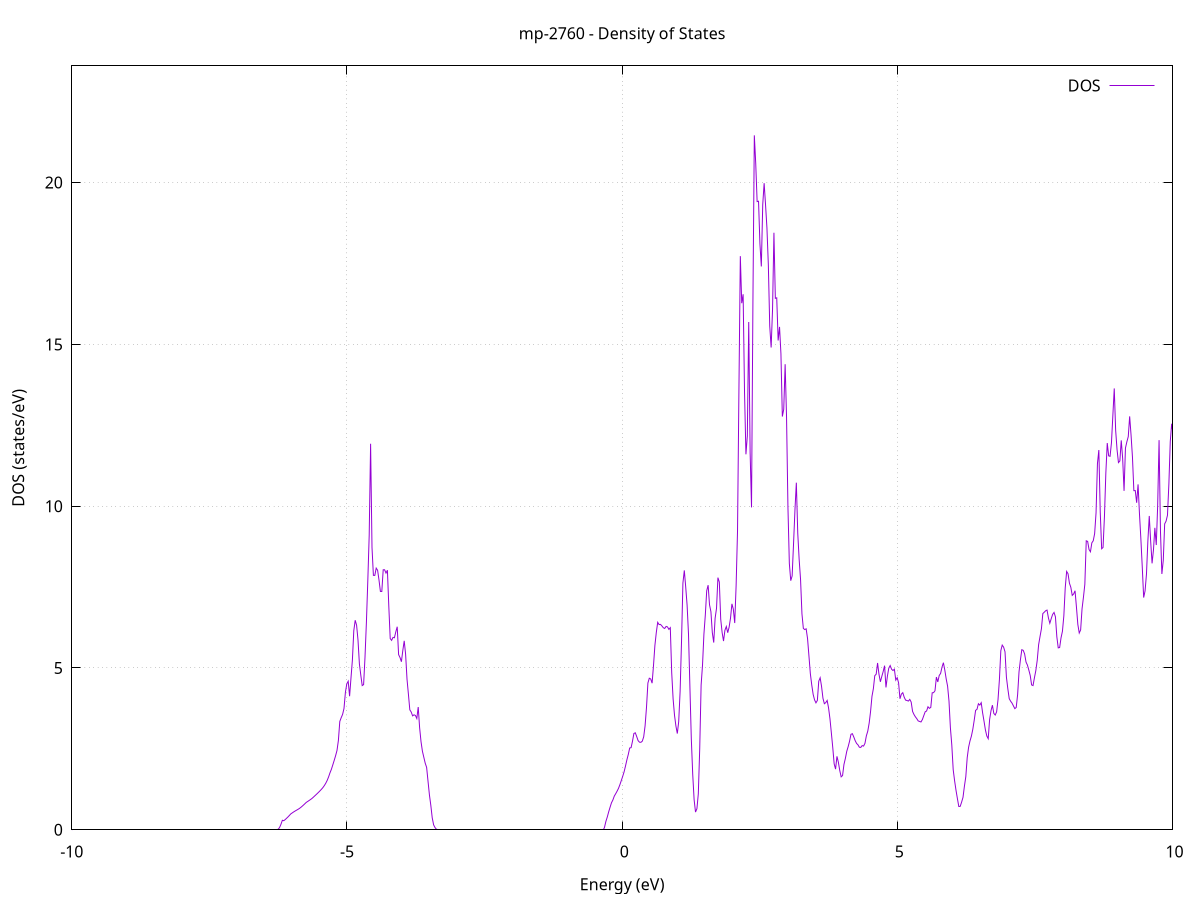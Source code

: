 set title 'mp-2760 - Density of States'
set xlabel 'Energy (eV)'
set ylabel 'DOS (states/eV)'
set grid
set xrange [-10:10]
set yrange [0:23.607]
set xzeroaxis lt -1
set terminal png size 800,600
set output 'mp-2760_dos_gnuplot.png'
plot '-' using 1:2 with lines title 'DOS'
-27.701800 0.000000
-27.676400 0.000000
-27.650900 0.000000
-27.625500 0.000000
-27.600000 0.000000
-27.574600 0.000000
-27.549100 0.000000
-27.523700 0.000000
-27.498200 0.000000
-27.472800 0.000000
-27.447300 0.000000
-27.421900 0.000000
-27.396500 0.000000
-27.371000 0.000000
-27.345600 0.000000
-27.320100 0.000000
-27.294700 0.000000
-27.269200 0.000000
-27.243800 0.000000
-27.218300 0.000000
-27.192900 0.000000
-27.167400 0.000000
-27.142000 0.000000
-27.116500 0.000000
-27.091100 0.000000
-27.065600 0.000000
-27.040200 0.000000
-27.014700 0.000000
-26.989300 0.000000
-26.963900 0.000000
-26.938400 0.000000
-26.913000 0.000000
-26.887500 0.000000
-26.862100 0.000000
-26.836600 0.000000
-26.811200 0.000000
-26.785700 0.000000
-26.760300 0.000000
-26.734800 0.000000
-26.709400 0.000000
-26.683900 0.000000
-26.658500 0.000000
-26.633000 0.000000
-26.607600 0.000000
-26.582200 0.000000
-26.556700 0.000000
-26.531300 0.000000
-26.505800 0.000000
-26.480400 0.000000
-26.454900 0.000000
-26.429500 0.000000
-26.404000 0.000000
-26.378600 0.000000
-26.353100 0.000000
-26.327700 0.000000
-26.302200 0.000000
-26.276800 0.000000
-26.251300 0.000000
-26.225900 0.000000
-26.200400 0.000000
-26.175000 0.000000
-26.149600 0.000000
-26.124100 0.000000
-26.098700 0.000000
-26.073200 0.000000
-26.047800 0.000000
-26.022300 0.000000
-25.996900 0.000000
-25.971400 0.000000
-25.946000 0.000000
-25.920500 0.000000
-25.895100 0.000000
-25.869600 0.000000
-25.844200 0.000000
-25.818700 0.000000
-25.793300 0.000000
-25.767900 0.000000
-25.742400 0.000000
-25.717000 0.000000
-25.691500 0.000000
-25.666100 0.000000
-25.640600 0.000000
-25.615200 0.000000
-25.589700 0.000000
-25.564300 0.000000
-25.538800 0.000000
-25.513400 0.000000
-25.487900 0.000000
-25.462500 0.000000
-25.437000 0.000000
-25.411600 0.000000
-25.386100 0.592600
-25.360700 13.081700
-25.335300 18.534200
-25.309800 19.744800
-25.284400 26.509200
-25.258900 34.080200
-25.233500 61.873600
-25.208000 48.232500
-25.182600 39.553000
-25.157100 41.234100
-25.131700 37.812500
-25.106200 26.792400
-25.080800 11.986800
-25.055300 20.081600
-25.029900 24.905700
-25.004400 29.471300
-24.979000 28.816400
-24.953600 38.372300
-24.928100 44.942100
-24.902700 43.284700
-24.877200 48.694600
-24.851800 53.484700
-24.826300 63.609900
-24.800900 58.044200
-24.775400 34.592100
-24.750000 75.172000
-24.724500 58.781400
-24.699100 71.291400
-24.673600 90.770300
-24.648200 95.985700
-24.622700 66.359900
-24.597300 56.969200
-24.571800 34.829100
-24.546400 14.250600
-24.521000 0.000000
-24.495500 0.000000
-24.470100 0.000000
-24.444600 0.000000
-24.419200 0.000000
-24.393700 0.000000
-24.368300 0.000000
-24.342800 0.000000
-24.317400 0.000000
-24.291900 0.000000
-24.266500 0.000000
-24.241000 0.000000
-24.215600 0.000000
-24.190100 0.000000
-24.164700 0.000000
-24.139300 0.000000
-24.113800 0.000000
-24.088400 0.000000
-24.062900 0.000000
-24.037500 0.000000
-24.012000 0.000000
-23.986600 0.000000
-23.961100 0.000000
-23.935700 0.000000
-23.910200 0.000000
-23.884800 0.000000
-23.859300 0.000000
-23.833900 0.000000
-23.808400 0.000000
-23.783000 0.000000
-23.757500 0.000000
-23.732100 0.000000
-23.706700 0.000000
-23.681200 0.000000
-23.655800 0.000000
-23.630300 0.000000
-23.604900 0.000000
-23.579400 0.000000
-23.554000 0.000000
-23.528500 0.000000
-23.503100 0.000000
-23.477600 0.000000
-23.452200 0.000000
-23.426700 0.000000
-23.401300 0.000000
-23.375800 0.000000
-23.350400 0.000000
-23.325000 0.000000
-23.299500 0.000000
-23.274100 0.000000
-23.248600 0.000000
-23.223200 0.000000
-23.197700 0.000000
-23.172300 0.000000
-23.146800 0.000000
-23.121400 0.000000
-23.095900 0.000000
-23.070500 0.000000
-23.045000 0.000000
-23.019600 0.000000
-22.994100 0.000000
-22.968700 0.000000
-22.943200 0.000000
-22.917800 0.000000
-22.892400 0.000000
-22.866900 0.000000
-22.841500 0.000000
-22.816000 0.000000
-22.790600 0.000000
-22.765100 0.000000
-22.739700 0.000000
-22.714200 0.000000
-22.688800 0.000000
-22.663300 0.000000
-22.637900 0.000000
-22.612400 0.000000
-22.587000 0.000000
-22.561500 0.000000
-22.536100 0.000000
-22.510700 0.000000
-22.485200 0.000000
-22.459800 0.000000
-22.434300 0.000000
-22.408900 0.000000
-22.383400 0.000000
-22.358000 0.000000
-22.332500 0.000000
-22.307100 0.000000
-22.281600 0.000000
-22.256200 0.000000
-22.230700 0.000000
-22.205300 0.000000
-22.179800 0.000000
-22.154400 0.000000
-22.128900 0.000000
-22.103500 0.000000
-22.078100 0.000000
-22.052600 0.000000
-22.027200 0.000000
-22.001700 0.000000
-21.976300 0.000000
-21.950800 0.000000
-21.925400 0.000000
-21.899900 0.000000
-21.874500 0.000000
-21.849000 0.000000
-21.823600 0.000000
-21.798100 0.000000
-21.772700 0.000000
-21.747200 0.000000
-21.721800 0.000000
-21.696400 0.000000
-21.670900 0.000000
-21.645500 0.000000
-21.620000 0.000000
-21.594600 0.000000
-21.569100 0.000000
-21.543700 0.000000
-21.518200 0.000000
-21.492800 0.000000
-21.467300 0.000000
-21.441900 0.000000
-21.416400 0.000000
-21.391000 0.000000
-21.365500 0.000000
-21.340100 0.000000
-21.314600 0.000000
-21.289200 0.000000
-21.263800 0.000000
-21.238300 0.000000
-21.212900 0.000000
-21.187400 0.000000
-21.162000 0.000000
-21.136500 0.000000
-21.111100 0.000000
-21.085600 0.000000
-21.060200 0.000000
-21.034700 0.000000
-21.009300 0.000000
-20.983800 0.000000
-20.958400 0.000000
-20.932900 0.000000
-20.907500 0.000000
-20.882100 0.000000
-20.856600 0.000000
-20.831200 0.000000
-20.805700 0.000000
-20.780300 0.000000
-20.754800 0.000000
-20.729400 0.000000
-20.703900 0.000000
-20.678500 0.000000
-20.653000 0.000000
-20.627600 0.000000
-20.602100 0.000000
-20.576700 0.000000
-20.551200 0.000000
-20.525800 0.000000
-20.500300 0.000000
-20.474900 0.000000
-20.449500 0.000000
-20.424000 0.000000
-20.398600 0.000000
-20.373100 0.000000
-20.347700 0.000000
-20.322200 0.000000
-20.296800 0.000000
-20.271300 0.000000
-20.245900 0.000000
-20.220400 0.000000
-20.195000 0.000000
-20.169500 0.000000
-20.144100 0.000000
-20.118600 0.000000
-20.093200 0.000000
-20.067800 0.000000
-20.042300 0.000000
-20.016900 0.000000
-19.991400 0.000000
-19.966000 0.000000
-19.940500 0.000000
-19.915100 0.000000
-19.889600 0.000000
-19.864200 0.000000
-19.838700 0.000000
-19.813300 0.000000
-19.787800 0.000000
-19.762400 0.000000
-19.736900 0.000000
-19.711500 0.000000
-19.686000 0.000000
-19.660600 0.000000
-19.635200 0.000000
-19.609700 0.000000
-19.584300 0.000000
-19.558800 0.000000
-19.533400 0.000000
-19.507900 0.000000
-19.482500 0.000000
-19.457000 0.000000
-19.431600 0.000000
-19.406100 0.000000
-19.380700 0.000000
-19.355200 0.000000
-19.329800 0.000000
-19.304300 0.000000
-19.278900 0.000000
-19.253500 0.000000
-19.228000 0.000000
-19.202600 0.000000
-19.177100 0.000000
-19.151700 0.000000
-19.126200 0.000000
-19.100800 0.000000
-19.075300 0.000000
-19.049900 0.000000
-19.024400 0.000000
-18.999000 0.000000
-18.973500 0.000000
-18.948100 0.000000
-18.922600 0.000000
-18.897200 0.000000
-18.871700 0.000000
-18.846300 0.000000
-18.820900 0.000000
-18.795400 0.000000
-18.770000 0.000000
-18.744500 0.000000
-18.719100 0.000000
-18.693600 0.000000
-18.668200 0.000000
-18.642700 0.000000
-18.617300 0.000000
-18.591800 0.000000
-18.566400 0.000000
-18.540900 0.000000
-18.515500 0.000000
-18.490000 0.000000
-18.464600 0.000000
-18.439200 0.000000
-18.413700 0.000000
-18.388300 0.000000
-18.362800 0.000000
-18.337400 0.000000
-18.311900 0.000000
-18.286500 0.000000
-18.261000 0.000000
-18.235600 0.000000
-18.210100 0.000000
-18.184700 0.000000
-18.159200 0.000000
-18.133800 0.000000
-18.108300 0.000000
-18.082900 0.000000
-18.057400 0.000000
-18.032000 0.000000
-18.006600 0.000000
-17.981100 0.000000
-17.955700 0.000000
-17.930200 0.000000
-17.904800 0.000000
-17.879300 0.000000
-17.853900 0.000000
-17.828400 0.000000
-17.803000 0.000000
-17.777500 0.000000
-17.752100 0.000000
-17.726600 0.000000
-17.701200 0.000000
-17.675700 0.000000
-17.650300 0.000000
-17.624900 0.000000
-17.599400 0.000000
-17.574000 0.000000
-17.548500 0.000000
-17.523100 0.000000
-17.497600 0.000000
-17.472200 0.000000
-17.446700 0.000000
-17.421300 0.000000
-17.395800 0.000000
-17.370400 0.000000
-17.344900 0.000000
-17.319500 0.000000
-17.294000 0.000000
-17.268600 0.000000
-17.243100 0.000000
-17.217700 0.000000
-17.192300 0.000000
-17.166800 0.000000
-17.141400 0.000000
-17.115900 0.000000
-17.090500 0.000000
-17.065000 0.000000
-17.039600 0.000000
-17.014100 0.000000
-16.988700 0.000000
-16.963200 0.000000
-16.937800 0.000000
-16.912300 0.000000
-16.886900 0.000000
-16.861400 0.000000
-16.836000 0.000000
-16.810600 0.000000
-16.785100 0.000000
-16.759700 0.000000
-16.734200 0.000000
-16.708800 0.000000
-16.683300 0.000000
-16.657900 0.000000
-16.632400 0.000000
-16.607000 0.000000
-16.581500 0.000000
-16.556100 0.000000
-16.530600 0.000000
-16.505200 0.000000
-16.479700 0.000000
-16.454300 0.000000
-16.428800 0.000000
-16.403400 0.000000
-16.378000 0.000000
-16.352500 0.000000
-16.327100 0.000000
-16.301600 0.000000
-16.276200 0.000000
-16.250700 0.000000
-16.225300 0.000000
-16.199800 0.000000
-16.174400 0.000000
-16.148900 0.000000
-16.123500 0.000000
-16.098000 0.000000
-16.072600 0.000000
-16.047100 0.000000
-16.021700 0.000000
-15.996300 0.000000
-15.970800 0.000000
-15.945400 0.000000
-15.919900 0.000000
-15.894500 0.000000
-15.869000 0.000000
-15.843600 0.000000
-15.818100 0.000000
-15.792700 0.000000
-15.767200 0.000000
-15.741800 0.000000
-15.716300 0.000000
-15.690900 0.000000
-15.665400 0.000000
-15.640000 0.000000
-15.614500 0.000000
-15.589100 0.000000
-15.563700 0.000000
-15.538200 0.000000
-15.512800 0.000000
-15.487300 0.000000
-15.461900 0.000000
-15.436400 0.000000
-15.411000 0.000000
-15.385500 0.000000
-15.360100 0.000000
-15.334600 0.000000
-15.309200 0.000000
-15.283700 0.000000
-15.258300 0.000000
-15.232800 0.000000
-15.207400 0.000000
-15.182000 0.000000
-15.156500 0.000000
-15.131100 0.000000
-15.105600 0.000000
-15.080200 0.000000
-15.054700 0.000000
-15.029300 0.000000
-15.003800 0.000000
-14.978400 0.000000
-14.952900 0.000000
-14.927500 0.000000
-14.902000 0.000000
-14.876600 0.000000
-14.851100 0.000000
-14.825700 0.000000
-14.800200 0.000000
-14.774800 0.000000
-14.749400 0.000000
-14.723900 0.000000
-14.698500 0.000000
-14.673000 0.000000
-14.647600 0.000000
-14.622100 0.000000
-14.596700 0.000000
-14.571200 0.000000
-14.545800 0.000000
-14.520300 0.000000
-14.494900 0.000000
-14.469400 0.000000
-14.444000 0.000000
-14.418500 0.000000
-14.393100 0.000000
-14.367700 0.000000
-14.342200 0.000000
-14.316800 0.000000
-14.291300 0.000000
-14.265900 0.000000
-14.240400 0.000000
-14.215000 0.000000
-14.189500 0.000000
-14.164100 0.000000
-14.138600 0.000000
-14.113200 0.000000
-14.087700 0.000000
-14.062300 0.000000
-14.036800 0.000000
-14.011400 0.000000
-13.985900 0.000000
-13.960500 0.000000
-13.935100 0.000000
-13.909600 0.000000
-13.884200 0.000000
-13.858700 0.000000
-13.833300 0.000000
-13.807800 0.000000
-13.782400 0.000000
-13.756900 0.000000
-13.731500 0.000000
-13.706000 0.000000
-13.680600 0.000000
-13.655100 0.000000
-13.629700 0.000000
-13.604200 0.000000
-13.578800 0.000000
-13.553400 0.000000
-13.527900 0.000000
-13.502500 0.000000
-13.477000 0.000000
-13.451600 0.000000
-13.426100 0.000000
-13.400700 0.000000
-13.375200 0.000000
-13.349800 0.000000
-13.324300 0.000000
-13.298900 0.000000
-13.273400 0.000000
-13.248000 0.000000
-13.222500 0.000000
-13.197100 0.000000
-13.171600 0.000000
-13.146200 0.000000
-13.120800 0.000000
-13.095300 0.000000
-13.069900 0.000000
-13.044400 0.000000
-13.019000 0.000000
-12.993500 0.000000
-12.968100 0.000000
-12.942600 0.000000
-12.917200 0.000000
-12.891700 0.000000
-12.866300 0.000000
-12.840800 0.000000
-12.815400 0.000000
-12.789900 0.000000
-12.764500 0.000000
-12.739100 0.000000
-12.713600 0.000000
-12.688200 0.000000
-12.662700 0.000000
-12.637300 0.000000
-12.611800 0.000000
-12.586400 0.000000
-12.560900 0.000000
-12.535500 0.000000
-12.510000 0.000000
-12.484600 0.000000
-12.459100 0.000000
-12.433700 0.000000
-12.408200 0.000000
-12.382800 0.000000
-12.357300 0.000000
-12.331900 0.000000
-12.306500 0.000000
-12.281000 0.000000
-12.255600 0.000000
-12.230100 0.000000
-12.204700 0.000000
-12.179200 0.000000
-12.153800 0.000000
-12.128300 0.000000
-12.102900 0.000000
-12.077400 0.000000
-12.052000 0.000000
-12.026500 0.000000
-12.001100 0.000000
-11.975600 0.000000
-11.950200 0.000000
-11.924800 0.000000
-11.899300 0.000000
-11.873900 0.000000
-11.848400 0.000000
-11.823000 0.000000
-11.797500 0.000000
-11.772100 0.000000
-11.746600 0.000000
-11.721200 0.000000
-11.695700 0.000000
-11.670300 0.000000
-11.644800 0.000000
-11.619400 0.000000
-11.593900 0.000000
-11.568500 0.000000
-11.543000 0.000000
-11.517600 0.000000
-11.492200 0.000000
-11.466700 0.000000
-11.441300 0.000000
-11.415800 0.000000
-11.390400 0.000000
-11.364900 0.000000
-11.339500 0.000000
-11.314000 0.000000
-11.288600 0.000000
-11.263100 0.000000
-11.237700 0.000000
-11.212200 0.000000
-11.186800 0.000000
-11.161300 0.000000
-11.135900 0.000000
-11.110500 0.000000
-11.085000 0.000000
-11.059600 0.000000
-11.034100 0.000000
-11.008700 0.000000
-10.983200 0.000000
-10.957800 0.000000
-10.932300 0.000000
-10.906900 0.000000
-10.881400 0.000000
-10.856000 0.000000
-10.830500 0.000000
-10.805100 0.000000
-10.779600 0.000000
-10.754200 0.000000
-10.728700 0.000000
-10.703300 0.000000
-10.677900 0.000000
-10.652400 0.000000
-10.627000 0.000000
-10.601500 0.000000
-10.576100 0.000000
-10.550600 0.000000
-10.525200 0.000000
-10.499700 0.000000
-10.474300 0.000000
-10.448800 0.000000
-10.423400 0.000000
-10.397900 0.000000
-10.372500 0.000000
-10.347000 0.000000
-10.321600 0.000000
-10.296200 0.000000
-10.270700 0.000000
-10.245300 0.000000
-10.219800 0.000000
-10.194400 0.000000
-10.168900 0.000000
-10.143500 0.000000
-10.118000 0.000000
-10.092600 0.000000
-10.067100 0.000000
-10.041700 0.000000
-10.016200 0.000000
-9.990800 0.000000
-9.965300 0.000000
-9.939900 0.000000
-9.914400 0.000000
-9.889000 0.000000
-9.863600 0.000000
-9.838100 0.000000
-9.812700 0.000000
-9.787200 0.000000
-9.761800 0.000000
-9.736300 0.000000
-9.710900 0.000000
-9.685400 0.000000
-9.660000 0.000000
-9.634500 0.000000
-9.609100 0.000000
-9.583600 0.000000
-9.558200 0.000000
-9.532700 0.000000
-9.507300 0.000000
-9.481900 0.000000
-9.456400 0.000000
-9.431000 0.000000
-9.405500 0.000000
-9.380100 0.000000
-9.354600 0.000000
-9.329200 0.000000
-9.303700 0.000000
-9.278300 0.000000
-9.252800 0.000000
-9.227400 0.000000
-9.201900 0.000000
-9.176500 0.000000
-9.151000 0.000000
-9.125600 0.000000
-9.100100 0.000000
-9.074700 0.000000
-9.049300 0.000000
-9.023800 0.000000
-8.998400 0.000000
-8.972900 0.000000
-8.947500 0.000000
-8.922000 0.000000
-8.896600 0.000000
-8.871100 0.000000
-8.845700 0.000000
-8.820200 0.000000
-8.794800 0.000000
-8.769300 0.000000
-8.743900 0.000000
-8.718400 0.000000
-8.693000 0.000000
-8.667600 0.000000
-8.642100 0.000000
-8.616700 0.000000
-8.591200 0.000000
-8.565800 0.000000
-8.540300 0.000000
-8.514900 0.000000
-8.489400 0.000000
-8.464000 0.000000
-8.438500 0.000000
-8.413100 0.000000
-8.387600 0.000000
-8.362200 0.000000
-8.336700 0.000000
-8.311300 0.000000
-8.285800 0.000000
-8.260400 0.000000
-8.235000 0.000000
-8.209500 0.000000
-8.184100 0.000000
-8.158600 0.000000
-8.133200 0.000000
-8.107700 0.000000
-8.082300 0.000000
-8.056800 0.000000
-8.031400 0.000000
-8.005900 0.000000
-7.980500 0.000000
-7.955000 0.000000
-7.929600 0.000000
-7.904100 0.000000
-7.878700 0.000000
-7.853300 0.000000
-7.827800 0.000000
-7.802400 0.000000
-7.776900 0.000000
-7.751500 0.000000
-7.726000 0.000000
-7.700600 0.000000
-7.675100 0.000000
-7.649700 0.000000
-7.624200 0.000000
-7.598800 0.000000
-7.573300 0.000000
-7.547900 0.000000
-7.522400 0.000000
-7.497000 0.000000
-7.471500 0.000000
-7.446100 0.000000
-7.420700 0.000000
-7.395200 0.000000
-7.369800 0.000000
-7.344300 0.000000
-7.318900 0.000000
-7.293400 0.000000
-7.268000 0.000000
-7.242500 0.000000
-7.217100 0.000000
-7.191600 0.000000
-7.166200 0.000000
-7.140700 0.000000
-7.115300 0.000000
-7.089800 0.000000
-7.064400 0.000000
-7.039000 0.000000
-7.013500 0.000000
-6.988100 0.000000
-6.962600 0.000000
-6.937200 0.000000
-6.911700 0.000000
-6.886300 0.000000
-6.860800 0.000000
-6.835400 0.000000
-6.809900 0.000000
-6.784500 0.000000
-6.759000 0.000000
-6.733600 0.000000
-6.708100 0.000000
-6.682700 0.000000
-6.657200 0.000000
-6.631800 0.000000
-6.606400 0.000000
-6.580900 0.000000
-6.555500 0.000000
-6.530000 0.000000
-6.504600 0.000000
-6.479100 0.000000
-6.453700 0.000000
-6.428200 0.000000
-6.402800 0.000000
-6.377300 0.000000
-6.351900 0.000000
-6.326400 0.000000
-6.301000 0.000000
-6.275500 0.000000
-6.250100 0.013800
-6.224700 0.070300
-6.199200 0.170500
-6.173800 0.293200
-6.148300 0.280300
-6.122900 0.314000
-6.097400 0.355200
-6.072000 0.397300
-6.046500 0.442600
-6.021100 0.490300
-5.995600 0.520100
-5.970200 0.550000
-5.944700 0.577000
-5.919300 0.602500
-5.893800 0.627300
-5.868400 0.654300
-5.842900 0.685900
-5.817500 0.722500
-5.792100 0.761200
-5.766600 0.801700
-5.741200 0.843900
-5.715700 0.872800
-5.690300 0.902000
-5.664800 0.932000
-5.639400 0.963000
-5.613900 1.001500
-5.588500 1.042000
-5.563000 1.082500
-5.537600 1.123500
-5.512100 1.166000
-5.486700 1.209800
-5.461200 1.256400
-5.435800 1.307200
-5.410400 1.368200
-5.384900 1.440000
-5.359500 1.525700
-5.334000 1.633900
-5.308600 1.760000
-5.283100 1.868200
-5.257700 2.004000
-5.232200 2.142600
-5.206800 2.287600
-5.181300 2.450500
-5.155900 2.760800
-5.130400 3.346300
-5.105000 3.463800
-5.079500 3.564800
-5.054100 3.748600
-5.028600 4.243500
-5.003200 4.509200
-4.977800 4.590900
-4.952300 4.126500
-4.926900 4.694300
-4.901400 5.246500
-4.876000 6.150900
-4.850500 6.475800
-4.825100 6.322000
-4.799600 5.864800
-4.774200 5.126500
-4.748700 4.778300
-4.723300 4.456200
-4.697800 4.485300
-4.672400 5.330200
-4.646900 6.407400
-4.621500 7.689100
-4.596100 9.097900
-4.570600 11.929700
-4.545200 8.726500
-4.519700 7.861900
-4.494300 7.860800
-4.468800 8.086300
-4.443400 8.020100
-4.417900 7.717200
-4.392500 7.365700
-4.367000 7.364100
-4.341600 8.035500
-4.316100 8.034700
-4.290700 7.932300
-4.265200 8.021700
-4.239800 6.905200
-4.214300 5.909800
-4.188900 5.853500
-4.163500 5.944600
-4.138000 5.934200
-4.112600 6.117000
-4.087100 6.274400
-4.061700 5.413300
-4.036200 5.322500
-4.010800 5.193500
-3.985300 5.540700
-3.959900 5.839200
-3.934400 5.422700
-3.909000 4.651700
-3.883500 4.188300
-3.858100 3.706900
-3.832600 3.638300
-3.807200 3.520700
-3.781700 3.552800
-3.756300 3.532500
-3.730900 3.438100
-3.705400 3.792500
-3.680000 3.156100
-3.654500 2.723400
-3.629100 2.426900
-3.603600 2.241400
-3.578200 2.057200
-3.552700 1.928200
-3.527300 1.501500
-3.501800 1.077700
-3.476400 0.754100
-3.450900 0.370500
-3.425500 0.152500
-3.400000 0.067800
-3.374600 0.015900
-3.349200 0.000000
-3.323700 0.000000
-3.298300 0.000000
-3.272800 0.000000
-3.247400 0.000000
-3.221900 0.000000
-3.196500 0.000000
-3.171000 0.000000
-3.145600 0.000000
-3.120100 0.000000
-3.094700 0.000000
-3.069200 0.000000
-3.043800 0.000000
-3.018300 0.000000
-2.992900 0.000000
-2.967400 0.000000
-2.942000 0.000000
-2.916600 0.000000
-2.891100 0.000000
-2.865700 0.000000
-2.840200 0.000000
-2.814800 0.000000
-2.789300 0.000000
-2.763900 0.000000
-2.738400 0.000000
-2.713000 0.000000
-2.687500 0.000000
-2.662100 0.000000
-2.636600 0.000000
-2.611200 0.000000
-2.585700 0.000000
-2.560300 0.000000
-2.534900 0.000000
-2.509400 0.000000
-2.484000 0.000000
-2.458500 0.000000
-2.433100 0.000000
-2.407600 0.000000
-2.382200 0.000000
-2.356700 0.000000
-2.331300 0.000000
-2.305800 0.000000
-2.280400 0.000000
-2.254900 0.000000
-2.229500 0.000000
-2.204000 0.000000
-2.178600 0.000000
-2.153100 0.000000
-2.127700 0.000000
-2.102300 0.000000
-2.076800 0.000000
-2.051400 0.000000
-2.025900 0.000000
-2.000500 0.000000
-1.975000 0.000000
-1.949600 0.000000
-1.924100 0.000000
-1.898700 0.000000
-1.873200 0.000000
-1.847800 0.000000
-1.822300 0.000000
-1.796900 0.000000
-1.771400 0.000000
-1.746000 0.000000
-1.720600 0.000000
-1.695100 0.000000
-1.669700 0.000000
-1.644200 0.000000
-1.618800 0.000000
-1.593300 0.000000
-1.567900 0.000000
-1.542400 0.000000
-1.517000 0.000000
-1.491500 0.000000
-1.466100 0.000000
-1.440600 0.000000
-1.415200 0.000000
-1.389700 0.000000
-1.364300 0.000000
-1.338800 0.000000
-1.313400 0.000000
-1.288000 0.000000
-1.262500 0.000000
-1.237100 0.000000
-1.211600 0.000000
-1.186200 0.000000
-1.160700 0.000000
-1.135300 0.000000
-1.109800 0.000000
-1.084400 0.000000
-1.058900 0.000000
-1.033500 0.000000
-1.008000 0.000000
-0.982600 0.000000
-0.957100 0.000000
-0.931700 0.000000
-0.906300 0.000000
-0.880800 0.000000
-0.855400 0.000000
-0.829900 0.000000
-0.804500 0.000000
-0.779000 0.000000
-0.753600 0.000000
-0.728100 0.000000
-0.702700 0.000000
-0.677200 0.000000
-0.651800 0.000000
-0.626300 0.000000
-0.600900 0.000000
-0.575400 0.000000
-0.550000 0.000000
-0.524500 0.000000
-0.499100 0.000000
-0.473700 0.000000
-0.448200 0.000000
-0.422800 0.000000
-0.397300 0.000000
-0.371900 0.000000
-0.346400 0.000000
-0.321000 0.073200
-0.295500 0.257300
-0.270100 0.393700
-0.244600 0.554100
-0.219200 0.697600
-0.193700 0.833800
-0.168300 0.920800
-0.142800 1.039900
-0.117400 1.113700
-0.092000 1.192800
-0.066500 1.279800
-0.041100 1.392200
-0.015600 1.520000
0.009800 1.649500
0.035300 1.789900
0.060700 1.967500
0.086200 2.161300
0.111600 2.327600
0.137100 2.526800
0.162500 2.538000
0.188000 2.736200
0.213400 2.975900
0.238900 2.997400
0.264300 2.881500
0.289800 2.755600
0.315200 2.706800
0.340600 2.702300
0.366100 2.737700
0.391500 2.872600
0.417000 3.213900
0.442400 3.781000
0.467900 4.534500
0.493300 4.683900
0.518800 4.661100
0.544200 4.530600
0.569700 5.074800
0.595100 5.695600
0.620600 6.096200
0.646000 6.410800
0.671500 6.341000
0.696900 6.347100
0.722300 6.299500
0.747800 6.243500
0.773200 6.221400
0.798700 6.284000
0.824100 6.269100
0.849600 6.193100
0.875000 6.244900
0.900500 4.857300
0.925900 4.045900
0.951400 3.540600
0.976800 3.209000
1.002300 2.973600
1.027700 3.343700
1.053200 4.273600
1.078600 5.802600
1.104100 7.621300
1.129500 8.015900
1.154900 7.504600
1.180400 6.939200
1.205800 6.043000
1.231300 4.413600
1.256700 2.814400
1.282200 1.717300
1.307600 0.932300
1.333100 0.547000
1.358500 0.650700
1.384000 1.110800
1.409400 2.498000
1.434900 4.472200
1.460300 5.087200
1.485800 6.044300
1.511200 6.634100
1.536600 7.388400
1.562100 7.559600
1.587500 6.954300
1.613000 6.739300
1.638400 6.095300
1.663900 5.786100
1.689300 6.535700
1.714800 6.844600
1.740200 7.792000
1.765700 7.655700
1.791100 6.508100
1.816600 6.097400
1.842000 5.832200
1.867500 6.165800
1.892900 6.281800
1.918400 6.089800
1.943800 6.263400
1.969200 6.543500
1.994700 6.981900
2.020100 6.817700
2.045600 6.389300
2.071000 7.550400
2.096500 9.236100
2.121900 13.583700
2.147400 17.727300
2.172800 16.273200
2.198300 16.549500
2.223700 13.525700
2.249200 11.603400
2.274600 12.167900
2.300100 15.691500
2.325500 11.654700
2.350900 9.963100
2.376400 16.358900
2.401800 21.460800
2.427300 20.587100
2.452700 19.413000
2.478200 19.423500
2.503600 18.105300
2.529100 17.409500
2.554500 19.319600
2.580000 19.982000
2.605400 19.320600
2.630900 18.599100
2.656300 17.459800
2.681800 15.567700
2.707200 14.903200
2.732700 16.072600
2.758100 18.451000
2.783500 16.423800
2.809000 16.438600
2.834400 15.119900
2.859900 15.540600
2.885300 14.710000
2.910800 12.770300
2.936200 12.994900
2.961700 14.387000
2.987100 12.759600
3.012600 9.965600
3.038000 8.231100
3.063500 7.698200
3.088900 7.845300
3.114400 8.842000
3.139800 9.873800
3.165200 10.727200
3.190700 9.168900
3.216100 8.359600
3.241600 7.737900
3.267000 6.673100
3.292500 6.224000
3.317900 6.186900
3.343400 6.210100
3.368800 5.909700
3.394300 5.366700
3.419700 4.825100
3.445200 4.474700
3.470600 4.184500
3.496100 4.013800
3.521500 3.922300
3.547000 3.996800
3.572400 4.590300
3.597800 4.697400
3.623300 4.431100
3.648700 4.065200
3.674200 3.895500
3.699600 3.929400
3.725100 3.996700
3.750500 3.766100
3.776000 3.432100
3.801400 2.993400
3.826900 2.541600
3.852300 2.037900
3.877800 1.874200
3.903200 2.268900
3.928700 2.088300
3.954100 1.832400
3.979500 1.635700
4.005000 1.676400
4.030400 2.018100
4.055900 2.204500
4.081300 2.424600
4.106800 2.568400
4.132200 2.737600
4.157700 2.950100
4.183100 2.969600
4.208600 2.868800
4.234000 2.755300
4.259500 2.669100
4.284900 2.624900
4.310400 2.550300
4.335800 2.544500
4.361300 2.601300
4.386700 2.586600
4.412100 2.672400
4.437600 2.903400
4.463000 3.047800
4.488500 3.297500
4.513900 3.657600
4.539400 4.122700
4.564800 4.360500
4.590300 4.761700
4.615700 4.807100
4.641200 5.153600
4.666600 4.806700
4.692100 4.572600
4.717500 4.736300
4.743000 4.890300
4.768400 5.071800
4.793800 4.399000
4.819300 4.743600
4.844700 4.993500
4.870200 5.076000
4.895600 4.962000
4.921100 4.921100
4.946500 4.963500
4.972000 4.625700
4.997400 4.700100
5.022900 4.540500
5.048300 4.048600
5.073800 4.192600
5.099200 4.237100
5.124700 4.098900
5.150100 4.007600
5.175600 3.994600
5.201000 3.977700
5.226400 4.028900
5.251900 3.946000
5.277300 3.657200
5.302800 3.562300
5.328200 3.490800
5.353700 3.434000
5.379100 3.363800
5.404600 3.347900
5.430000 3.331700
5.455500 3.407200
5.480900 3.527900
5.506400 3.646600
5.531800 3.670400
5.557300 3.801400
5.582700 3.752600
5.608100 3.782000
5.633600 4.232800
5.659000 4.238300
5.684500 4.295800
5.709900 4.719400
5.735400 4.568300
5.760800 4.767000
5.786300 4.832100
5.811700 5.023300
5.837200 5.163300
5.862600 4.938200
5.888100 4.661800
5.913500 4.437000
5.939000 3.974600
5.964400 3.152000
5.989900 2.618200
6.015300 1.857300
6.040700 1.515700
6.066200 1.222300
6.091600 0.964200
6.117100 0.719500
6.142500 0.723100
6.168000 0.854200
6.193400 1.001700
6.218900 1.344200
6.244300 1.639100
6.269800 2.226700
6.295200 2.552100
6.320700 2.746300
6.346100 2.894400
6.371600 3.104700
6.397000 3.382600
6.422400 3.689900
6.447900 3.723000
6.473300 3.895200
6.498800 3.853000
6.524200 3.927600
6.549700 3.614600
6.575100 3.357900
6.600600 3.085700
6.626000 2.899200
6.651500 2.814800
6.676900 3.405300
6.702400 3.681800
6.727800 3.851100
6.753300 3.596800
6.778700 3.545400
6.804200 3.644200
6.829600 4.019000
6.855000 4.642800
6.880500 5.533700
6.905900 5.707400
6.931400 5.643800
6.956800 5.499500
6.982300 4.715900
7.007700 4.359700
7.033200 4.052700
7.058600 3.973300
7.084100 3.914500
7.109500 3.829300
7.135000 3.743700
7.160400 3.780400
7.185900 4.177800
7.211300 4.882300
7.236700 5.252500
7.262200 5.565700
7.287600 5.544900
7.313100 5.433200
7.338500 5.182700
7.364000 5.089200
7.389400 4.936600
7.414900 4.767600
7.440300 4.475700
7.465800 4.456400
7.491200 4.697400
7.516700 4.920200
7.542100 5.238100
7.567600 5.720500
7.593000 5.972100
7.618500 6.215300
7.643900 6.681700
7.669300 6.722400
7.694800 6.768100
7.720200 6.789400
7.745700 6.547100
7.771100 6.382300
7.796600 6.525000
7.822000 6.655300
7.847500 6.716900
7.872900 6.581400
7.898400 5.962900
7.923800 5.621800
7.949300 5.632000
7.974700 5.931800
8.000200 6.134600
8.025600 6.609400
8.051000 7.478600
8.076500 7.984000
8.101900 7.911300
8.127400 7.620200
8.152800 7.492700
8.178300 7.243600
8.203700 7.287000
8.229200 7.386100
8.254600 6.884400
8.280100 6.344300
8.305500 6.080000
8.331000 6.177100
8.356400 6.828400
8.381900 7.185600
8.407300 7.586800
8.432800 8.930100
8.458200 8.911500
8.483600 8.662000
8.509100 8.590800
8.534500 8.867100
8.560000 8.931300
8.585400 9.154000
8.610900 9.794100
8.636300 11.317400
8.661800 11.735900
8.687200 9.816200
8.712700 8.684300
8.738100 8.725300
8.763600 9.686600
8.789000 11.027300
8.814500 11.951800
8.839900 11.555500
8.865300 11.541500
8.890800 11.956700
8.916200 12.801000
8.941700 13.638900
8.967100 12.344700
8.992600 11.744900
9.018000 11.347800
9.043500 11.396800
9.068900 12.034500
9.094400 11.474900
9.119800 10.472900
9.145300 11.796100
9.170700 11.988900
9.196200 12.149600
9.221600 12.775000
9.247100 12.194600
9.272500 11.518200
9.297900 10.480100
9.323400 10.482600
9.348800 10.105900
9.374300 10.673800
9.399700 9.773300
9.425200 8.994500
9.450600 8.120700
9.476100 7.176700
9.501500 7.381000
9.527000 7.897900
9.552400 8.919200
9.577900 9.697500
9.603300 8.913600
9.628800 8.233700
9.654200 8.648300
9.679600 9.330800
9.705100 8.800100
9.730500 10.014500
9.756000 12.040800
9.781400 9.225700
9.806900 7.905000
9.832300 8.322800
9.857800 9.453400
9.883200 9.537800
9.908700 9.719400
9.934100 10.684000
9.959600 12.000600
9.985000 12.547300
10.010500 12.234300
10.035900 13.613200
10.061400 12.479000
10.086800 11.550600
10.112200 10.490100
10.137700 10.276000
10.163100 11.703000
10.188600 12.754400
10.214000 12.946700
10.239500 11.929300
10.264900 11.889700
10.290400 9.575100
10.315800 9.362800
10.341300 12.551000
10.366700 11.206100
10.392200 7.962900
10.417600 7.006200
10.443100 6.126400
10.468500 5.557600
10.493900 5.671800
10.519400 5.869900
10.544800 5.911200
10.570300 5.045000
10.595700 4.664300
10.621200 4.514200
10.646600 4.292500
10.672100 3.789100
10.697500 3.387500
10.723000 3.261400
10.748400 3.261200
10.773900 3.367400
10.799300 3.590200
10.824800 4.221600
10.850200 4.642400
10.875700 4.911100
10.901100 4.774900
10.926500 4.766000
10.952000 4.542000
10.977400 4.370200
11.002900 3.935400
11.028300 3.887500
11.053800 3.785100
11.079200 3.770000
11.104700 4.169800
11.130100 4.521300
11.155600 4.637900
11.181000 5.207900
11.206500 6.357700
11.231900 7.302000
11.257400 6.828200
11.282800 6.790000
11.308200 6.675100
11.333700 6.386300
11.359100 6.025300
11.384600 6.187100
11.410000 6.189800
11.435500 5.594400
11.460900 5.247300
11.486400 4.814500
11.511800 4.899800
11.537300 5.129500
11.562700 5.101000
11.588200 5.359100
11.613600 5.478500
11.639100 5.154900
11.664500 4.669800
11.690000 4.415800
11.715400 4.319900
11.740800 4.465100
11.766300 4.503800
11.791700 4.618600
11.817200 4.996400
11.842600 5.717800
11.868100 6.293500
11.893500 5.424500
11.919000 4.750300
11.944400 4.427000
11.969900 4.651100
11.995300 4.585400
12.020800 4.685600
12.046200 5.255800
12.071700 5.268000
12.097100 5.527900
12.122500 5.832000
12.148000 5.641100
12.173400 5.555800
12.198900 5.512200
12.224300 5.108200
12.249800 4.426900
12.275200 3.844800
12.300700 3.427700
12.326100 3.294200
12.351600 3.462000
12.377000 3.331400
12.402500 3.838900
12.427900 4.725300
12.453400 5.491000
12.478800 6.004000
12.504300 6.175200
12.529700 5.935900
12.555100 5.552800
12.580600 5.190000
12.606000 5.171700
12.631500 5.238600
12.656900 5.257600
12.682400 5.290600
12.707800 5.659600
12.733300 5.313100
12.758700 5.260800
12.784200 5.241600
12.809600 5.210700
12.835100 4.863500
12.860500 5.485000
12.886000 5.690900
12.911400 5.711400
12.936800 5.900100
12.962300 6.259600
12.987700 6.522900
13.013200 6.412400
13.038600 6.312900
13.064100 6.342400
13.089500 6.545400
13.115000 6.846500
13.140400 6.697200
13.165900 6.099200
13.191300 5.782900
13.216800 5.631300
13.242200 5.566600
13.267700 5.598400
13.293100 5.747100
13.318600 5.956800
13.344000 6.027900
13.369400 6.180500
13.394900 6.620800
13.420300 7.056600
13.445800 7.363500
13.471200 7.319900
13.496700 6.431200
13.522100 5.676300
13.547600 5.216900
13.573000 5.167800
13.598500 5.382600
13.623900 6.097300
13.649400 6.490300
13.674800 6.148000
13.700300 5.731700
13.725700 5.457800
13.751100 5.261700
13.776600 4.965800
13.802000 4.501500
13.827500 3.912100
13.852900 3.754800
13.878400 4.428900
13.903800 5.506000
13.929300 5.928800
13.954700 5.579700
13.980200 5.624800
14.005600 5.567600
14.031100 5.607100
14.056500 5.369600
14.082000 5.093000
14.107400 4.701100
14.132900 4.156500
14.158300 3.772600
14.183700 3.799000
14.209200 4.055900
14.234600 4.402000
14.260100 4.556500
14.285500 4.673200
14.311000 4.835300
14.336400 4.986600
14.361900 5.218600
14.387300 5.198700
14.412800 5.179800
14.438200 5.149000
14.463700 5.042600
14.489100 6.284900
14.514600 5.868500
14.540000 4.904300
14.565400 4.568400
14.590900 4.181100
14.616300 3.481200
14.641800 3.741000
14.667200 3.733200
14.692700 3.991500
14.718100 4.002100
14.743600 3.926100
14.769000 3.894500
14.794500 3.857900
14.819900 3.826600
14.845400 3.639600
14.870800 3.571100
14.896300 3.515800
14.921700 3.653800
14.947200 3.645300
14.972600 3.429700
14.998000 2.997000
15.023500 2.626000
15.048900 2.459100
15.074400 2.354900
15.099800 2.219200
15.125300 2.089600
15.150700 2.062200
15.176200 2.143400
15.201600 2.472800
15.227100 2.699200
15.252500 3.002100
15.278000 3.273000
15.303400 3.462100
15.328900 3.269200
15.354300 2.969400
15.379700 2.890300
15.405200 2.878400
15.430600 2.844900
15.456100 2.917800
15.481500 2.976900
15.507000 3.123900
15.532400 3.339800
15.557900 3.479900
15.583300 3.637600
15.608800 3.512600
15.634200 3.113100
15.659700 2.907000
15.685100 2.964200
15.710600 3.252300
15.736000 3.443500
15.761500 3.631900
15.786900 3.687000
15.812300 3.944900
15.837800 4.321300
15.863200 3.814500
15.888700 3.500600
15.914100 3.470200
15.939600 3.643100
15.965000 3.887300
15.990500 4.032100
16.015900 3.871600
16.041400 3.641700
16.066800 3.548300
16.092300 3.668600
16.117700 3.517400
16.143200 3.084600
16.168600 2.834100
16.194000 2.637400
16.219500 2.502500
16.244900 2.397300
16.270400 2.375000
16.295800 2.594000
16.321300 2.833400
16.346700 2.876000
16.372200 2.664400
16.397600 2.451600
16.423100 2.351800
16.448500 2.109000
16.474000 2.070000
16.499400 2.074000
16.524900 1.983800
16.550300 1.971500
16.575800 2.105800
16.601200 2.306200
16.626600 2.525200
16.652100 2.918000
16.677500 3.242000
16.703000 3.362600
16.728400 3.473600
16.753900 3.363000
16.779300 3.282100
16.804800 3.274400
16.830200 3.313900
16.855700 3.463500
16.881100 3.411800
16.906600 3.246100
16.932000 2.974000
16.957500 2.787400
16.982900 2.741300
17.008300 2.804700
17.033800 2.931700
17.059200 3.166200
17.084700 3.191900
17.110100 3.175800
17.135600 3.396500
17.161000 3.715100
17.186500 3.904300
17.211900 3.914300
17.237400 3.864800
17.262800 3.959300
17.288300 3.976500
17.313700 3.898200
17.339200 3.967900
17.364600 3.952200
17.390100 3.760100
17.415500 3.519200
17.440900 3.170800
17.466400 2.916400
17.491800 2.757400
17.517300 2.670600
17.542700 2.699800
17.568200 2.665900
17.593600 2.789800
17.619100 2.942200
17.644500 3.074600
17.670000 3.133500
17.695400 3.261300
17.720900 3.386900
17.746300 3.451300
17.771800 3.344500
17.797200 3.330900
17.822600 3.402000
17.848100 3.592300
17.873500 3.499000
17.899000 3.266800
17.924400 3.050300
17.949900 2.776200
17.975300 2.644100
18.000800 2.683300
18.026200 2.702800
18.051700 2.717400
18.077100 2.915300
18.102600 2.696700
18.128000 2.660800
18.153500 2.633000
18.178900 2.752300
18.204400 2.992300
18.229800 3.249600
18.255200 3.868300
18.280700 3.571600
18.306100 3.568800
18.331600 3.819300
18.357000 3.530400
18.382500 3.397300
18.407900 3.244000
18.433400 3.076100
18.458800 3.006900
18.484300 3.035900
18.509700 3.057100
18.535200 3.004400
18.560600 2.953700
18.586100 2.998700
18.611500 3.309600
18.636900 3.142200
18.662400 3.345700
18.687800 3.431600
18.713300 3.625900
18.738700 3.927900
18.764200 4.123000
18.789600 4.358400
18.815100 4.749000
18.840500 5.210600
18.866000 5.480100
18.891400 5.079400
18.916900 4.601900
18.942300 4.136300
18.967800 3.728300
18.993200 3.526900
19.018700 3.340900
19.044100 3.235100
19.069500 3.166900
19.095000 3.117200
19.120400 3.093300
19.145900 3.186100
19.171300 3.636300
19.196800 4.051500
19.222200 4.300500
19.247700 4.547400
19.273100 4.616000
19.298600 4.792300
19.324000 4.767400
19.349500 4.799400
19.374900 5.063000
19.400400 5.167000
19.425800 5.215800
19.451200 5.105000
19.476700 5.052200
19.502100 5.632800
19.527600 6.375600
19.553000 7.585400
19.578500 7.266700
19.603900 7.176400
19.629400 6.740300
19.654800 6.503700
19.680300 7.089000
19.705700 7.548300
19.731200 7.774200
19.756600 8.233000
19.782100 8.888200
19.807500 7.750600
19.833000 7.826800
19.858400 7.688600
19.883800 7.366200
19.909300 7.845300
19.934700 7.895100
19.960200 7.548100
19.985600 7.663800
20.011100 7.328600
20.036500 7.016000
20.062000 6.563000
20.087400 5.768600
20.112900 5.259600
20.138300 4.856500
20.163800 4.840500
20.189200 5.057200
20.214700 4.817400
20.240100 4.375600
20.265500 3.730200
20.291000 3.173200
20.316400 2.744000
20.341900 2.506900
20.367300 2.078200
20.392800 1.664400
20.418200 1.275900
20.443700 1.004900
20.469100 0.796500
20.494600 0.618900
20.520000 0.522400
20.545500 0.288500
20.570900 0.120400
20.596400 0.078300
20.621800 0.064300
20.647300 0.052100
20.672700 0.041300
20.698100 0.031700
20.723600 0.023400
20.749000 0.016400
20.774500 0.010600
20.799900 0.006000
20.825400 0.002800
20.850800 0.000800
20.876300 0.000000
20.901700 0.000000
20.927200 0.000000
20.952600 0.000000
20.978100 0.000000
21.003500 0.000000
21.029000 0.000000
21.054400 0.000000
21.079800 0.000000
21.105300 0.000000
21.130700 0.000000
21.156200 0.000000
21.181600 0.000000
21.207100 0.000000
21.232500 0.000000
21.258000 0.000000
21.283400 0.000000
21.308900 0.000000
21.334300 0.000000
21.359800 0.000000
21.385200 0.000000
21.410700 0.000000
21.436100 0.000000
21.461600 0.000000
21.487000 0.000000
21.512400 0.000000
21.537900 0.000000
21.563300 0.000000
21.588800 0.000000
21.614200 0.000000
21.639700 0.000000
21.665100 0.000000
21.690600 0.000000
21.716000 0.000000
21.741500 0.000000
21.766900 0.000000
21.792400 0.000000
21.817800 0.000000
21.843300 0.000000
21.868700 0.000000
21.894100 0.000000
21.919600 0.000000
21.945000 0.000000
21.970500 0.000000
21.995900 0.000000
22.021400 0.000000
22.046800 0.000000
22.072300 0.000000
22.097700 0.000000
22.123200 0.000000
22.148600 0.000000
22.174100 0.000000
22.199500 0.000000
22.225000 0.000000
22.250400 0.000000
22.275900 0.000000
22.301300 0.000000
22.326700 0.000000
22.352200 0.000000
22.377600 0.000000
22.403100 0.000000
22.428500 0.000000
22.454000 0.000000
22.479400 0.000000
22.504900 0.000000
22.530300 0.000000
22.555800 0.000000
22.581200 0.000000
22.606700 0.000000
22.632100 0.000000
22.657600 0.000000
22.683000 0.000000
22.708400 0.000000
22.733900 0.000000
22.759300 0.000000
22.784800 0.000000
22.810200 0.000000
22.835700 0.000000
22.861100 0.000000
22.886600 0.000000
22.912000 0.000000
22.937500 0.000000
22.962900 0.000000
22.988400 0.000000
23.013800 0.000000
23.039300 0.000000
23.064700 0.000000
23.090200 0.000000
23.115600 0.000000
23.141000 0.000000
23.166500 0.000000
23.191900 0.000000
e
